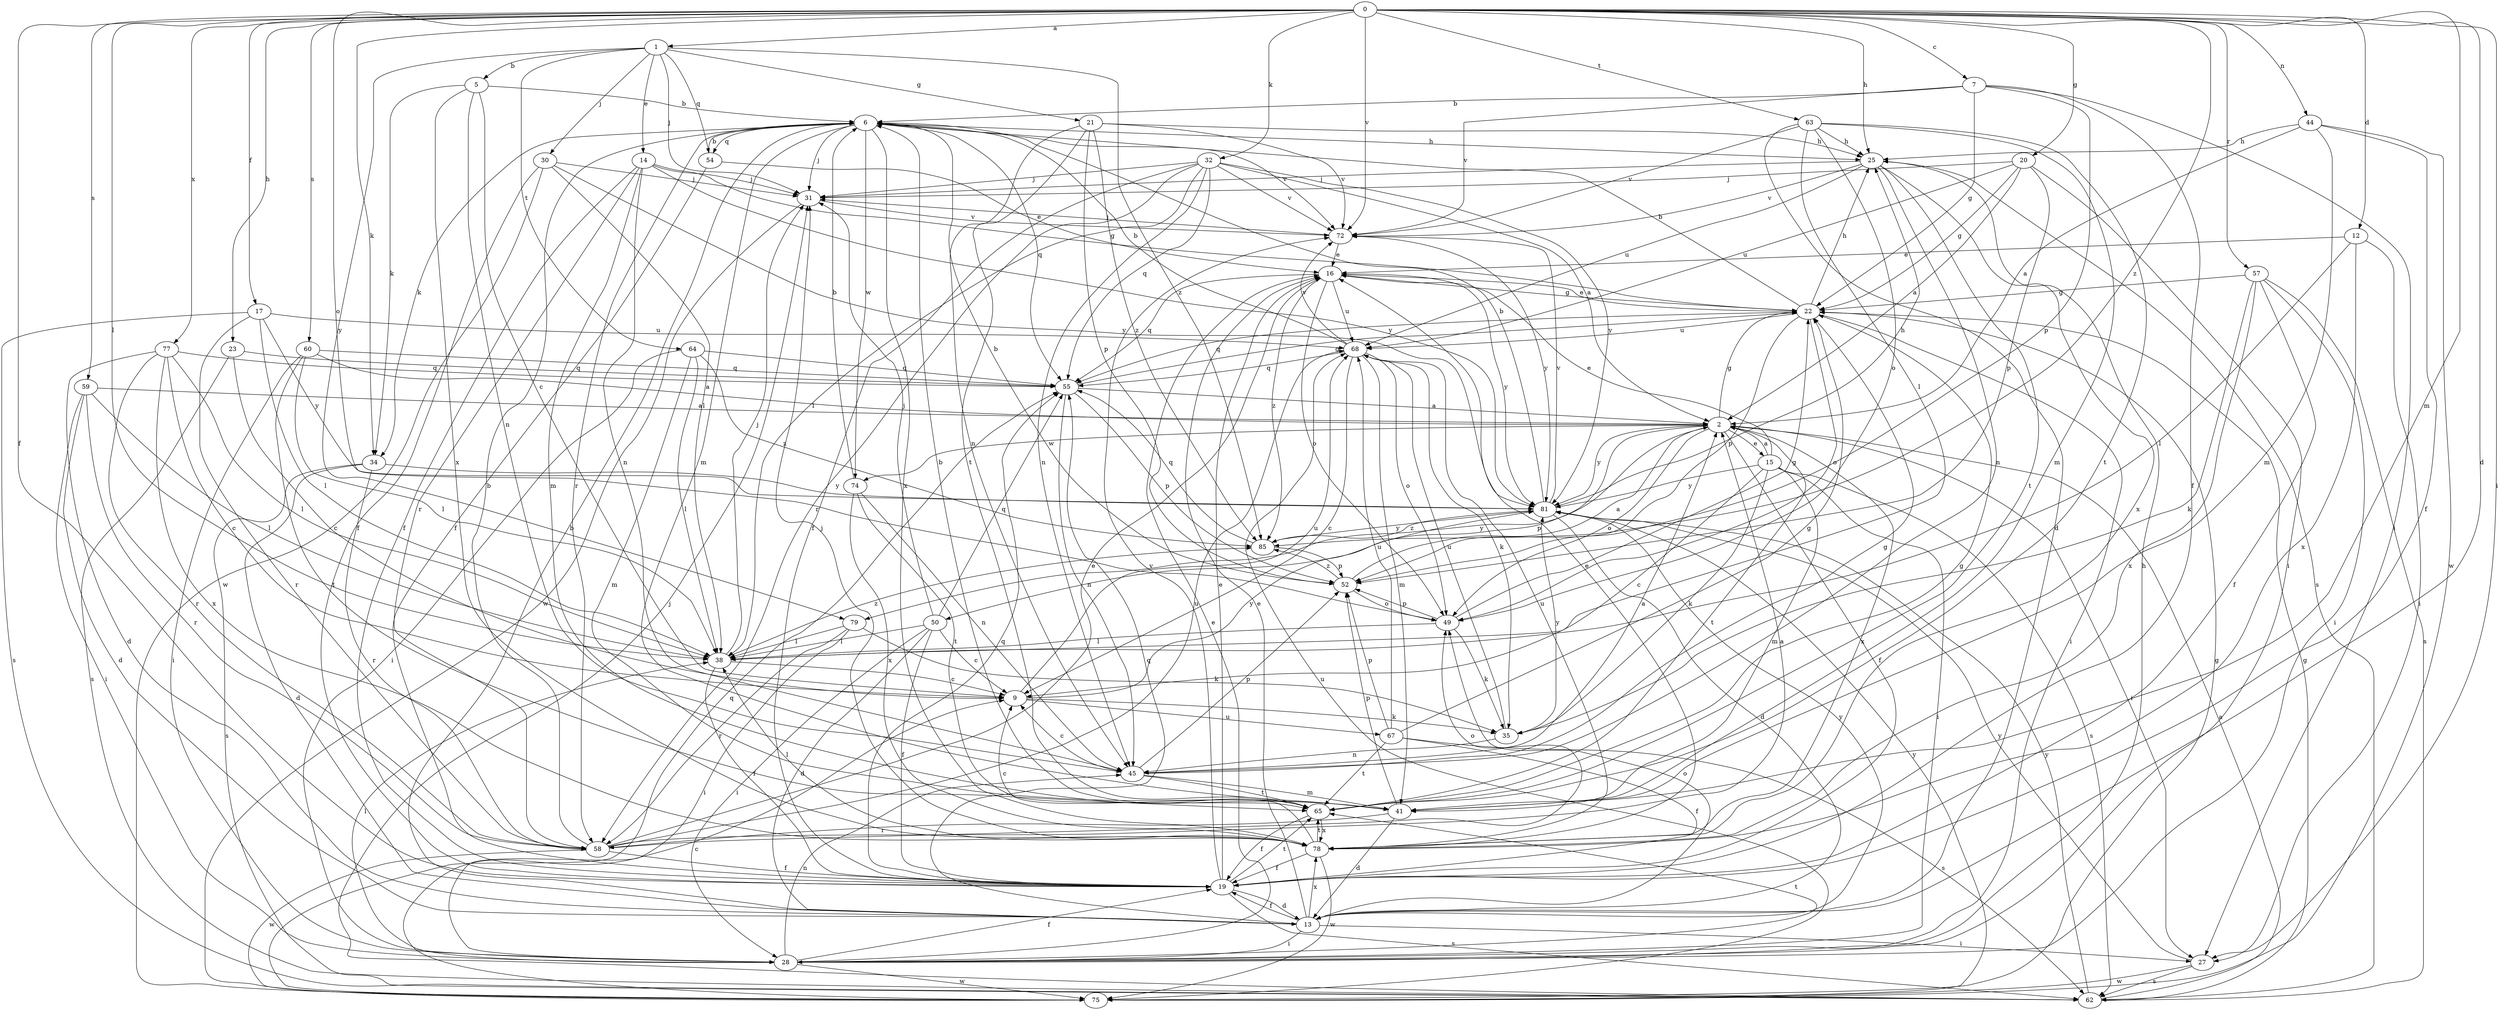 strict digraph  {
0;
1;
2;
5;
6;
7;
9;
12;
13;
14;
15;
16;
17;
19;
20;
21;
22;
23;
25;
27;
28;
30;
31;
32;
34;
35;
38;
41;
44;
45;
49;
50;
52;
54;
55;
57;
58;
59;
60;
62;
63;
64;
65;
67;
68;
72;
74;
75;
77;
78;
79;
81;
85;
0 -> 1  [label=a];
0 -> 7  [label=c];
0 -> 12  [label=d];
0 -> 13  [label=d];
0 -> 17  [label=f];
0 -> 19  [label=f];
0 -> 20  [label=g];
0 -> 23  [label=h];
0 -> 25  [label=h];
0 -> 27  [label=i];
0 -> 32  [label=k];
0 -> 34  [label=k];
0 -> 38  [label=l];
0 -> 41  [label=m];
0 -> 44  [label=n];
0 -> 49  [label=o];
0 -> 57  [label=r];
0 -> 59  [label=s];
0 -> 60  [label=s];
0 -> 63  [label=t];
0 -> 72  [label=v];
0 -> 77  [label=x];
0 -> 85  [label=z];
1 -> 5  [label=b];
1 -> 14  [label=e];
1 -> 21  [label=g];
1 -> 30  [label=j];
1 -> 31  [label=j];
1 -> 54  [label=q];
1 -> 64  [label=t];
1 -> 79  [label=y];
1 -> 85  [label=z];
2 -> 15  [label=e];
2 -> 19  [label=f];
2 -> 22  [label=g];
2 -> 27  [label=i];
2 -> 49  [label=o];
2 -> 50  [label=p];
2 -> 65  [label=t];
2 -> 74  [label=w];
2 -> 78  [label=x];
2 -> 79  [label=y];
2 -> 81  [label=y];
5 -> 6  [label=b];
5 -> 9  [label=c];
5 -> 34  [label=k];
5 -> 45  [label=n];
5 -> 78  [label=x];
6 -> 25  [label=h];
6 -> 31  [label=j];
6 -> 34  [label=k];
6 -> 41  [label=m];
6 -> 54  [label=q];
6 -> 55  [label=q];
6 -> 58  [label=r];
6 -> 72  [label=v];
6 -> 74  [label=w];
6 -> 78  [label=x];
7 -> 6  [label=b];
7 -> 19  [label=f];
7 -> 22  [label=g];
7 -> 27  [label=i];
7 -> 52  [label=p];
7 -> 72  [label=v];
9 -> 35  [label=k];
9 -> 67  [label=u];
9 -> 68  [label=u];
9 -> 81  [label=y];
12 -> 16  [label=e];
12 -> 27  [label=i];
12 -> 38  [label=l];
12 -> 78  [label=x];
13 -> 6  [label=b];
13 -> 16  [label=e];
13 -> 19  [label=f];
13 -> 27  [label=i];
13 -> 28  [label=i];
13 -> 49  [label=o];
13 -> 55  [label=q];
13 -> 78  [label=x];
13 -> 81  [label=y];
14 -> 19  [label=f];
14 -> 22  [label=g];
14 -> 31  [label=j];
14 -> 41  [label=m];
14 -> 45  [label=n];
14 -> 58  [label=r];
14 -> 81  [label=y];
15 -> 2  [label=a];
15 -> 9  [label=c];
15 -> 16  [label=e];
15 -> 28  [label=i];
15 -> 35  [label=k];
15 -> 41  [label=m];
15 -> 62  [label=s];
15 -> 81  [label=y];
16 -> 22  [label=g];
16 -> 49  [label=o];
16 -> 55  [label=q];
16 -> 68  [label=u];
16 -> 81  [label=y];
16 -> 85  [label=z];
17 -> 38  [label=l];
17 -> 58  [label=r];
17 -> 62  [label=s];
17 -> 68  [label=u];
17 -> 81  [label=y];
19 -> 13  [label=d];
19 -> 16  [label=e];
19 -> 55  [label=q];
19 -> 62  [label=s];
19 -> 65  [label=t];
19 -> 72  [label=v];
20 -> 2  [label=a];
20 -> 22  [label=g];
20 -> 28  [label=i];
20 -> 31  [label=j];
20 -> 52  [label=p];
20 -> 68  [label=u];
21 -> 25  [label=h];
21 -> 45  [label=n];
21 -> 52  [label=p];
21 -> 65  [label=t];
21 -> 72  [label=v];
21 -> 85  [label=z];
22 -> 6  [label=b];
22 -> 16  [label=e];
22 -> 25  [label=h];
22 -> 28  [label=i];
22 -> 49  [label=o];
22 -> 52  [label=p];
22 -> 55  [label=q];
22 -> 68  [label=u];
23 -> 9  [label=c];
23 -> 55  [label=q];
23 -> 62  [label=s];
25 -> 31  [label=j];
25 -> 45  [label=n];
25 -> 62  [label=s];
25 -> 65  [label=t];
25 -> 68  [label=u];
25 -> 72  [label=v];
25 -> 78  [label=x];
27 -> 62  [label=s];
27 -> 75  [label=w];
27 -> 81  [label=y];
28 -> 16  [label=e];
28 -> 19  [label=f];
28 -> 25  [label=h];
28 -> 38  [label=l];
28 -> 45  [label=n];
28 -> 65  [label=t];
28 -> 75  [label=w];
30 -> 19  [label=f];
30 -> 31  [label=j];
30 -> 38  [label=l];
30 -> 75  [label=w];
30 -> 81  [label=y];
31 -> 72  [label=v];
31 -> 75  [label=w];
32 -> 2  [label=a];
32 -> 19  [label=f];
32 -> 31  [label=j];
32 -> 38  [label=l];
32 -> 45  [label=n];
32 -> 55  [label=q];
32 -> 58  [label=r];
32 -> 72  [label=v];
32 -> 81  [label=y];
34 -> 13  [label=d];
34 -> 58  [label=r];
34 -> 62  [label=s];
34 -> 81  [label=y];
35 -> 45  [label=n];
35 -> 68  [label=u];
35 -> 81  [label=y];
38 -> 9  [label=c];
38 -> 19  [label=f];
38 -> 31  [label=j];
38 -> 85  [label=z];
41 -> 13  [label=d];
41 -> 52  [label=p];
41 -> 58  [label=r];
44 -> 2  [label=a];
44 -> 19  [label=f];
44 -> 25  [label=h];
44 -> 41  [label=m];
44 -> 75  [label=w];
45 -> 2  [label=a];
45 -> 9  [label=c];
45 -> 22  [label=g];
45 -> 41  [label=m];
45 -> 52  [label=p];
45 -> 65  [label=t];
49 -> 22  [label=g];
49 -> 35  [label=k];
49 -> 38  [label=l];
49 -> 52  [label=p];
50 -> 9  [label=c];
50 -> 13  [label=d];
50 -> 19  [label=f];
50 -> 28  [label=i];
50 -> 31  [label=j];
50 -> 38  [label=l];
50 -> 55  [label=q];
52 -> 2  [label=a];
52 -> 6  [label=b];
52 -> 49  [label=o];
52 -> 85  [label=z];
54 -> 6  [label=b];
54 -> 16  [label=e];
54 -> 19  [label=f];
55 -> 2  [label=a];
55 -> 22  [label=g];
55 -> 45  [label=n];
55 -> 52  [label=p];
57 -> 19  [label=f];
57 -> 22  [label=g];
57 -> 28  [label=i];
57 -> 35  [label=k];
57 -> 62  [label=s];
57 -> 78  [label=x];
58 -> 2  [label=a];
58 -> 6  [label=b];
58 -> 16  [label=e];
58 -> 19  [label=f];
58 -> 49  [label=o];
58 -> 68  [label=u];
58 -> 75  [label=w];
59 -> 2  [label=a];
59 -> 13  [label=d];
59 -> 28  [label=i];
59 -> 38  [label=l];
59 -> 58  [label=r];
60 -> 2  [label=a];
60 -> 28  [label=i];
60 -> 38  [label=l];
60 -> 55  [label=q];
60 -> 65  [label=t];
62 -> 2  [label=a];
62 -> 22  [label=g];
62 -> 31  [label=j];
62 -> 81  [label=y];
63 -> 13  [label=d];
63 -> 25  [label=h];
63 -> 38  [label=l];
63 -> 41  [label=m];
63 -> 49  [label=o];
63 -> 65  [label=t];
63 -> 72  [label=v];
64 -> 28  [label=i];
64 -> 38  [label=l];
64 -> 41  [label=m];
64 -> 55  [label=q];
64 -> 85  [label=z];
65 -> 6  [label=b];
65 -> 19  [label=f];
65 -> 22  [label=g];
65 -> 78  [label=x];
67 -> 19  [label=f];
67 -> 22  [label=g];
67 -> 52  [label=p];
67 -> 62  [label=s];
67 -> 65  [label=t];
67 -> 68  [label=u];
68 -> 6  [label=b];
68 -> 9  [label=c];
68 -> 35  [label=k];
68 -> 41  [label=m];
68 -> 49  [label=o];
68 -> 55  [label=q];
68 -> 72  [label=v];
72 -> 16  [label=e];
72 -> 31  [label=j];
72 -> 81  [label=y];
74 -> 6  [label=b];
74 -> 45  [label=n];
74 -> 65  [label=t];
74 -> 78  [label=x];
75 -> 9  [label=c];
75 -> 22  [label=g];
75 -> 55  [label=q];
75 -> 68  [label=u];
75 -> 81  [label=y];
77 -> 9  [label=c];
77 -> 13  [label=d];
77 -> 38  [label=l];
77 -> 55  [label=q];
77 -> 58  [label=r];
77 -> 78  [label=x];
78 -> 9  [label=c];
78 -> 16  [label=e];
78 -> 19  [label=f];
78 -> 31  [label=j];
78 -> 38  [label=l];
78 -> 65  [label=t];
78 -> 68  [label=u];
78 -> 75  [label=w];
79 -> 28  [label=i];
79 -> 35  [label=k];
79 -> 38  [label=l];
79 -> 58  [label=r];
81 -> 6  [label=b];
81 -> 13  [label=d];
81 -> 25  [label=h];
81 -> 72  [label=v];
81 -> 85  [label=z];
85 -> 52  [label=p];
85 -> 55  [label=q];
85 -> 81  [label=y];
}
